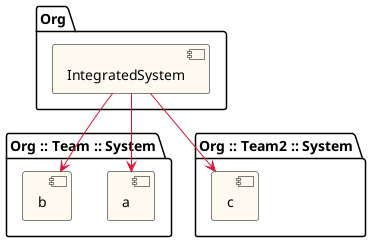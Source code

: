 ''''''''''''''''''''''''''''''''''''''''''
''                                      ''
''  AUTOGENERATED CODE -- DO NOT EDIT!  ''
''                                      ''
''''''''''''''''''''''''''''''''''''''''''

@startuml
hide stereotype
scale max 16384 height
skinparam component {
  BackgroundColor FloralWhite
  BorderColor Black
  ArrowColor Crimson
}
package "Org" {
[IntegratedSystem] as _0
}
package "Org :: Team :: System" {
[a] as _1
[b] as _2
}
package "Org :: Team2 :: System" {
[c] as _3
}
_0 --> _1
_0 --> _2
_0 --> _3
@enduml

